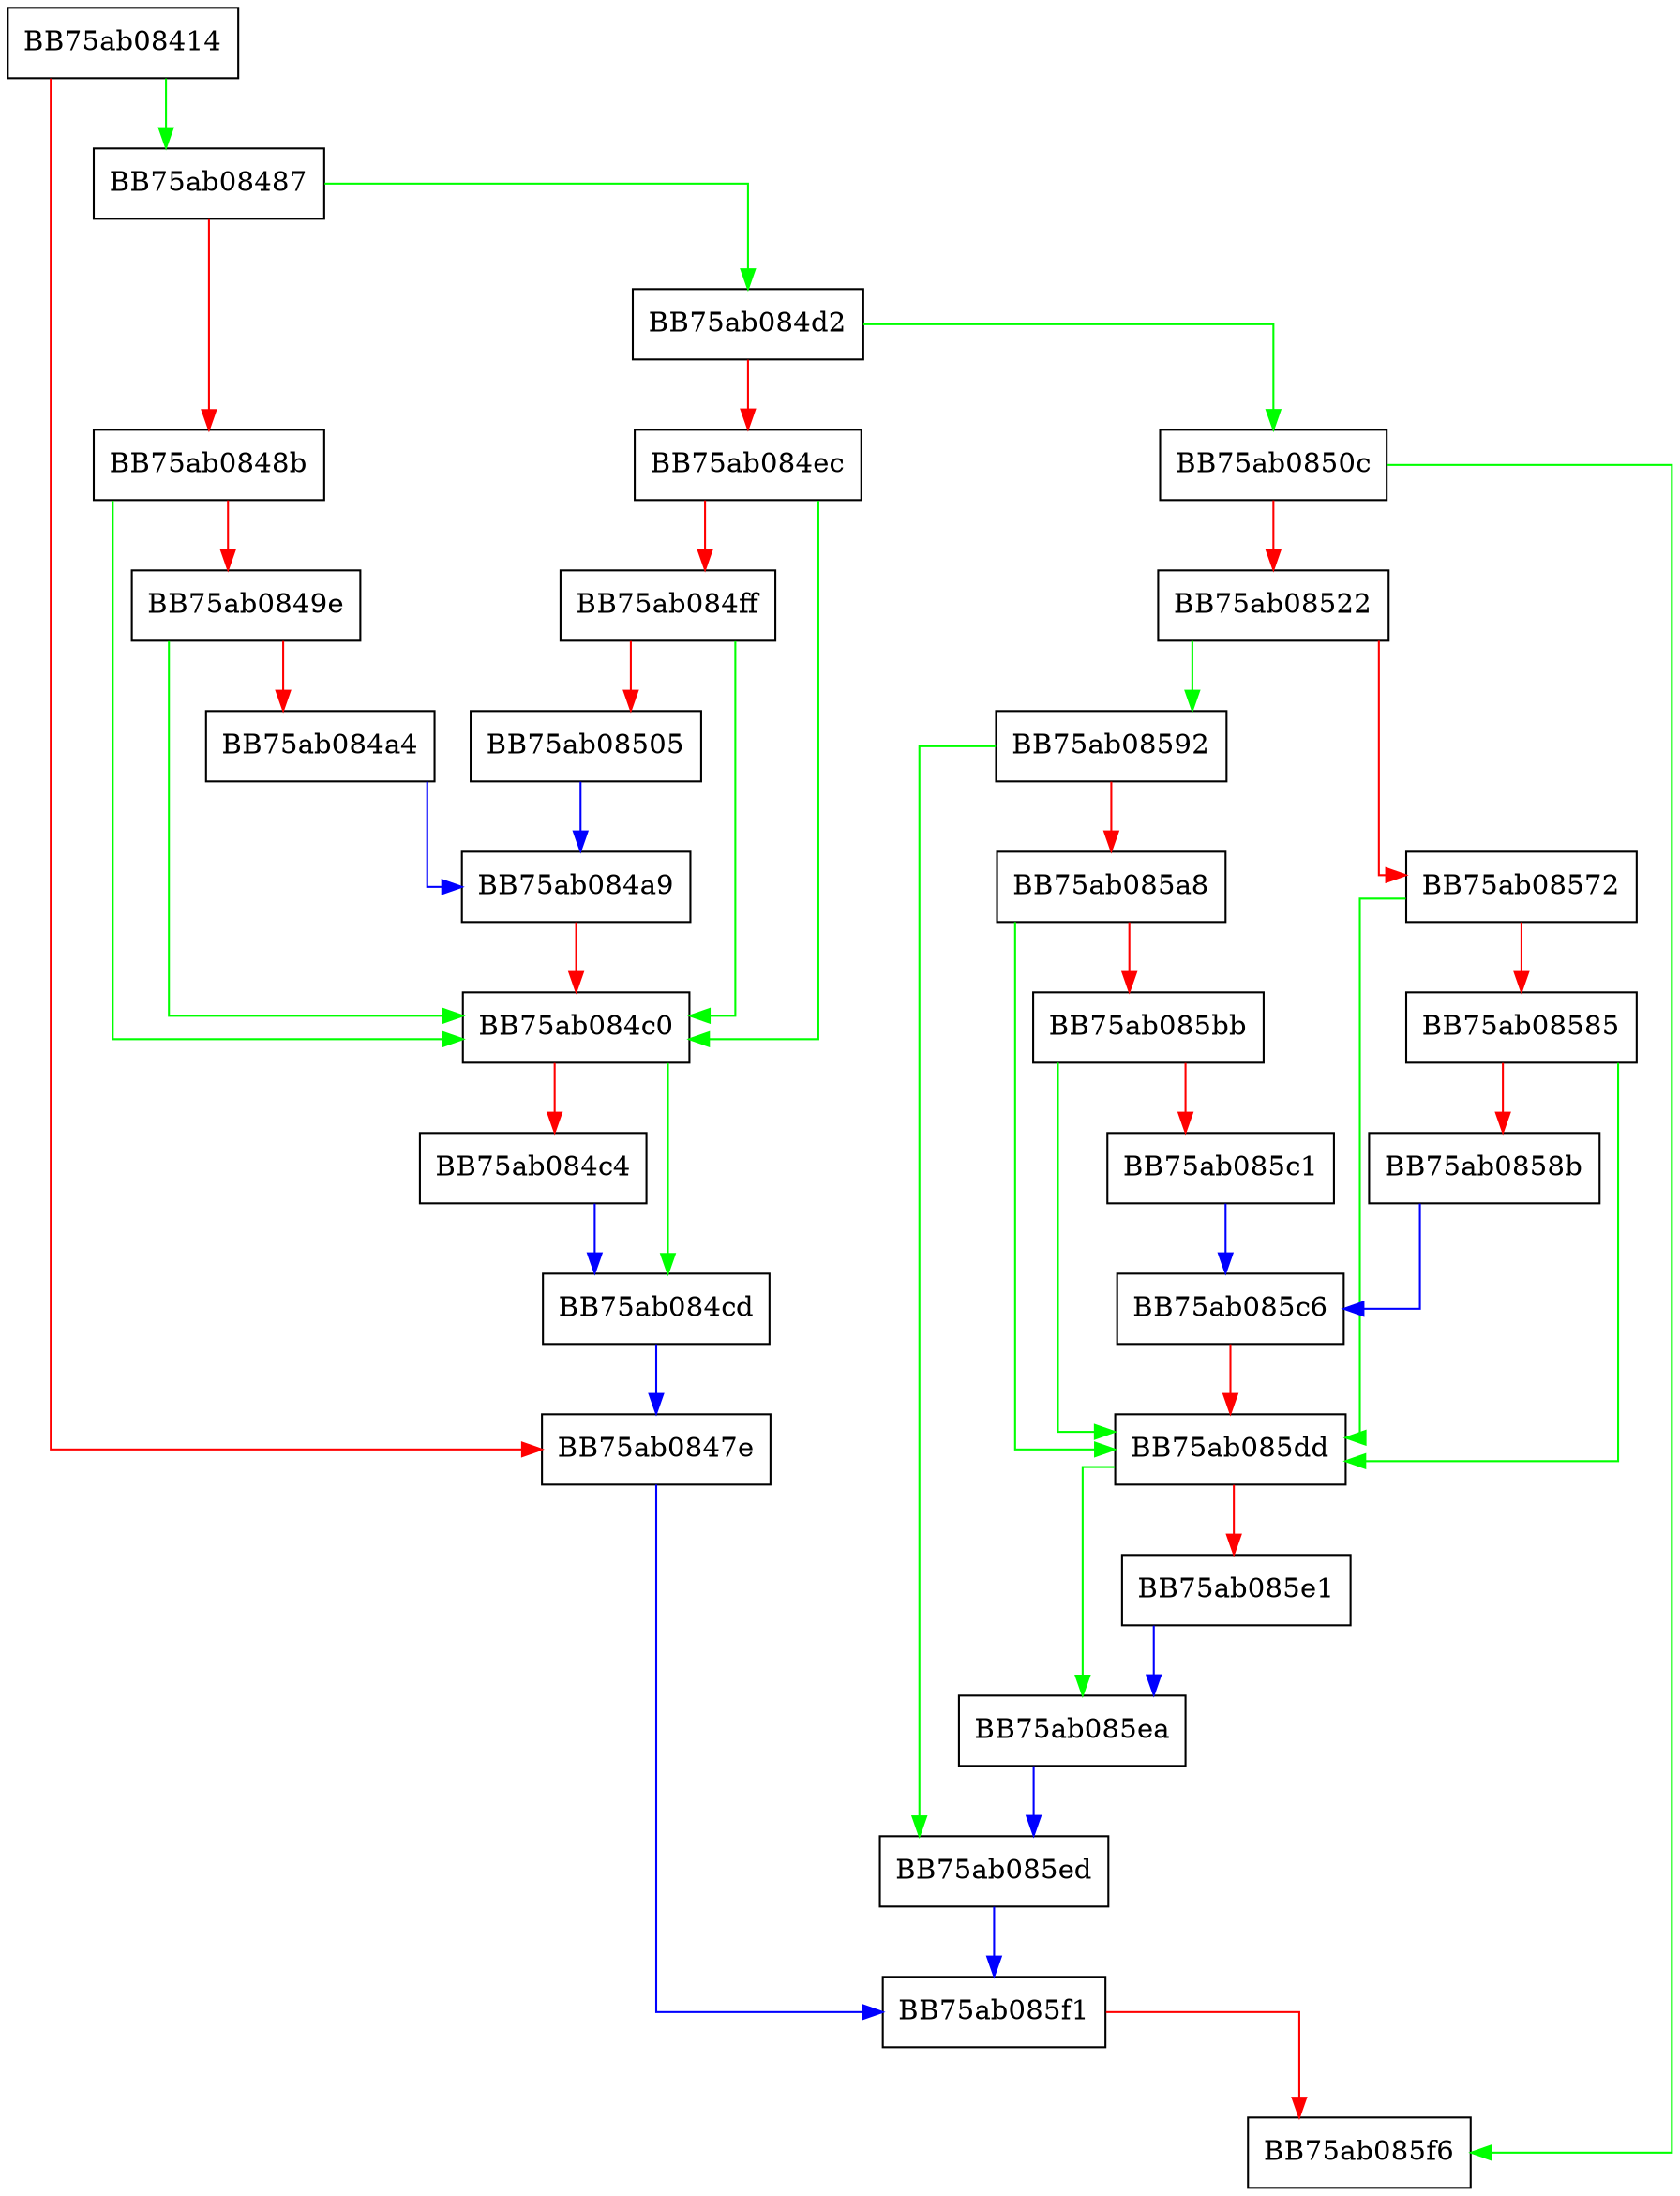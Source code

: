 digraph DeleteIfReparsePoint {
  node [shape="box"];
  graph [splines=ortho];
  BB75ab08414 -> BB75ab08487 [color="green"];
  BB75ab08414 -> BB75ab0847e [color="red"];
  BB75ab0847e -> BB75ab085f1 [color="blue"];
  BB75ab08487 -> BB75ab084d2 [color="green"];
  BB75ab08487 -> BB75ab0848b [color="red"];
  BB75ab0848b -> BB75ab084c0 [color="green"];
  BB75ab0848b -> BB75ab0849e [color="red"];
  BB75ab0849e -> BB75ab084c0 [color="green"];
  BB75ab0849e -> BB75ab084a4 [color="red"];
  BB75ab084a4 -> BB75ab084a9 [color="blue"];
  BB75ab084a9 -> BB75ab084c0 [color="red"];
  BB75ab084c0 -> BB75ab084cd [color="green"];
  BB75ab084c0 -> BB75ab084c4 [color="red"];
  BB75ab084c4 -> BB75ab084cd [color="blue"];
  BB75ab084cd -> BB75ab0847e [color="blue"];
  BB75ab084d2 -> BB75ab0850c [color="green"];
  BB75ab084d2 -> BB75ab084ec [color="red"];
  BB75ab084ec -> BB75ab084c0 [color="green"];
  BB75ab084ec -> BB75ab084ff [color="red"];
  BB75ab084ff -> BB75ab084c0 [color="green"];
  BB75ab084ff -> BB75ab08505 [color="red"];
  BB75ab08505 -> BB75ab084a9 [color="blue"];
  BB75ab0850c -> BB75ab085f6 [color="green"];
  BB75ab0850c -> BB75ab08522 [color="red"];
  BB75ab08522 -> BB75ab08592 [color="green"];
  BB75ab08522 -> BB75ab08572 [color="red"];
  BB75ab08572 -> BB75ab085dd [color="green"];
  BB75ab08572 -> BB75ab08585 [color="red"];
  BB75ab08585 -> BB75ab085dd [color="green"];
  BB75ab08585 -> BB75ab0858b [color="red"];
  BB75ab0858b -> BB75ab085c6 [color="blue"];
  BB75ab08592 -> BB75ab085ed [color="green"];
  BB75ab08592 -> BB75ab085a8 [color="red"];
  BB75ab085a8 -> BB75ab085dd [color="green"];
  BB75ab085a8 -> BB75ab085bb [color="red"];
  BB75ab085bb -> BB75ab085dd [color="green"];
  BB75ab085bb -> BB75ab085c1 [color="red"];
  BB75ab085c1 -> BB75ab085c6 [color="blue"];
  BB75ab085c6 -> BB75ab085dd [color="red"];
  BB75ab085dd -> BB75ab085ea [color="green"];
  BB75ab085dd -> BB75ab085e1 [color="red"];
  BB75ab085e1 -> BB75ab085ea [color="blue"];
  BB75ab085ea -> BB75ab085ed [color="blue"];
  BB75ab085ed -> BB75ab085f1 [color="blue"];
  BB75ab085f1 -> BB75ab085f6 [color="red"];
}